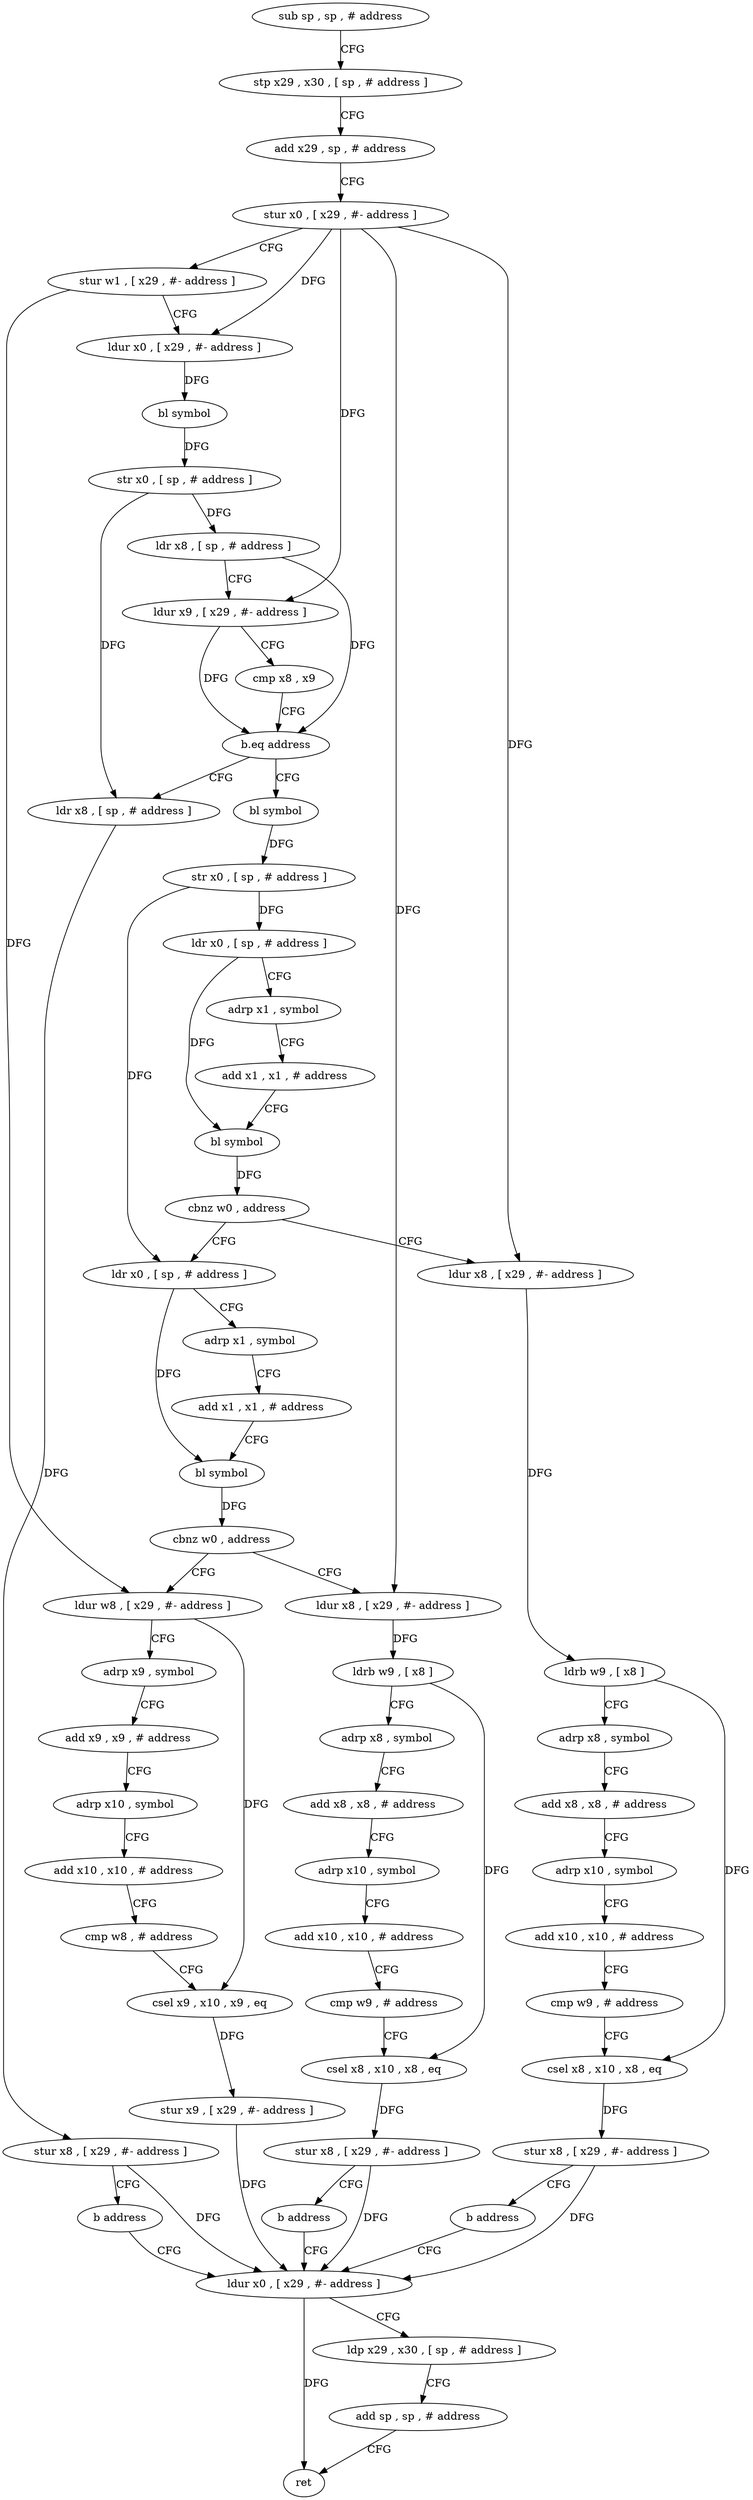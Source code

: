 digraph "func" {
"4282232" [label = "sub sp , sp , # address" ]
"4282236" [label = "stp x29 , x30 , [ sp , # address ]" ]
"4282240" [label = "add x29 , sp , # address" ]
"4282244" [label = "stur x0 , [ x29 , #- address ]" ]
"4282248" [label = "stur w1 , [ x29 , #- address ]" ]
"4282252" [label = "ldur x0 , [ x29 , #- address ]" ]
"4282256" [label = "bl symbol" ]
"4282260" [label = "str x0 , [ sp , # address ]" ]
"4282264" [label = "ldr x8 , [ sp , # address ]" ]
"4282268" [label = "ldur x9 , [ x29 , #- address ]" ]
"4282272" [label = "cmp x8 , x9" ]
"4282276" [label = "b.eq address" ]
"4282292" [label = "bl symbol" ]
"4282280" [label = "ldr x8 , [ sp , # address ]" ]
"4282296" [label = "str x0 , [ sp , # address ]" ]
"4282300" [label = "ldr x0 , [ sp , # address ]" ]
"4282304" [label = "adrp x1 , symbol" ]
"4282308" [label = "add x1 , x1 , # address" ]
"4282312" [label = "bl symbol" ]
"4282316" [label = "cbnz w0 , address" ]
"4282360" [label = "ldr x0 , [ sp , # address ]" ]
"4282320" [label = "ldur x8 , [ x29 , #- address ]" ]
"4282284" [label = "stur x8 , [ x29 , #- address ]" ]
"4282288" [label = "b address" ]
"4282452" [label = "ldur x0 , [ x29 , #- address ]" ]
"4282364" [label = "adrp x1 , symbol" ]
"4282368" [label = "add x1 , x1 , # address" ]
"4282372" [label = "bl symbol" ]
"4282376" [label = "cbnz w0 , address" ]
"4282420" [label = "ldur w8 , [ x29 , #- address ]" ]
"4282380" [label = "ldur x8 , [ x29 , #- address ]" ]
"4282324" [label = "ldrb w9 , [ x8 ]" ]
"4282328" [label = "adrp x8 , symbol" ]
"4282332" [label = "add x8 , x8 , # address" ]
"4282336" [label = "adrp x10 , symbol" ]
"4282340" [label = "add x10 , x10 , # address" ]
"4282344" [label = "cmp w9 , # address" ]
"4282348" [label = "csel x8 , x10 , x8 , eq" ]
"4282352" [label = "stur x8 , [ x29 , #- address ]" ]
"4282356" [label = "b address" ]
"4282456" [label = "ldp x29 , x30 , [ sp , # address ]" ]
"4282460" [label = "add sp , sp , # address" ]
"4282464" [label = "ret" ]
"4282424" [label = "adrp x9 , symbol" ]
"4282428" [label = "add x9 , x9 , # address" ]
"4282432" [label = "adrp x10 , symbol" ]
"4282436" [label = "add x10 , x10 , # address" ]
"4282440" [label = "cmp w8 , # address" ]
"4282444" [label = "csel x9 , x10 , x9 , eq" ]
"4282448" [label = "stur x9 , [ x29 , #- address ]" ]
"4282384" [label = "ldrb w9 , [ x8 ]" ]
"4282388" [label = "adrp x8 , symbol" ]
"4282392" [label = "add x8 , x8 , # address" ]
"4282396" [label = "adrp x10 , symbol" ]
"4282400" [label = "add x10 , x10 , # address" ]
"4282404" [label = "cmp w9 , # address" ]
"4282408" [label = "csel x8 , x10 , x8 , eq" ]
"4282412" [label = "stur x8 , [ x29 , #- address ]" ]
"4282416" [label = "b address" ]
"4282232" -> "4282236" [ label = "CFG" ]
"4282236" -> "4282240" [ label = "CFG" ]
"4282240" -> "4282244" [ label = "CFG" ]
"4282244" -> "4282248" [ label = "CFG" ]
"4282244" -> "4282252" [ label = "DFG" ]
"4282244" -> "4282268" [ label = "DFG" ]
"4282244" -> "4282320" [ label = "DFG" ]
"4282244" -> "4282380" [ label = "DFG" ]
"4282248" -> "4282252" [ label = "CFG" ]
"4282248" -> "4282420" [ label = "DFG" ]
"4282252" -> "4282256" [ label = "DFG" ]
"4282256" -> "4282260" [ label = "DFG" ]
"4282260" -> "4282264" [ label = "DFG" ]
"4282260" -> "4282280" [ label = "DFG" ]
"4282264" -> "4282268" [ label = "CFG" ]
"4282264" -> "4282276" [ label = "DFG" ]
"4282268" -> "4282272" [ label = "CFG" ]
"4282268" -> "4282276" [ label = "DFG" ]
"4282272" -> "4282276" [ label = "CFG" ]
"4282276" -> "4282292" [ label = "CFG" ]
"4282276" -> "4282280" [ label = "CFG" ]
"4282292" -> "4282296" [ label = "DFG" ]
"4282280" -> "4282284" [ label = "DFG" ]
"4282296" -> "4282300" [ label = "DFG" ]
"4282296" -> "4282360" [ label = "DFG" ]
"4282300" -> "4282304" [ label = "CFG" ]
"4282300" -> "4282312" [ label = "DFG" ]
"4282304" -> "4282308" [ label = "CFG" ]
"4282308" -> "4282312" [ label = "CFG" ]
"4282312" -> "4282316" [ label = "DFG" ]
"4282316" -> "4282360" [ label = "CFG" ]
"4282316" -> "4282320" [ label = "CFG" ]
"4282360" -> "4282364" [ label = "CFG" ]
"4282360" -> "4282372" [ label = "DFG" ]
"4282320" -> "4282324" [ label = "DFG" ]
"4282284" -> "4282288" [ label = "CFG" ]
"4282284" -> "4282452" [ label = "DFG" ]
"4282288" -> "4282452" [ label = "CFG" ]
"4282452" -> "4282456" [ label = "CFG" ]
"4282452" -> "4282464" [ label = "DFG" ]
"4282364" -> "4282368" [ label = "CFG" ]
"4282368" -> "4282372" [ label = "CFG" ]
"4282372" -> "4282376" [ label = "DFG" ]
"4282376" -> "4282420" [ label = "CFG" ]
"4282376" -> "4282380" [ label = "CFG" ]
"4282420" -> "4282424" [ label = "CFG" ]
"4282420" -> "4282444" [ label = "DFG" ]
"4282380" -> "4282384" [ label = "DFG" ]
"4282324" -> "4282328" [ label = "CFG" ]
"4282324" -> "4282348" [ label = "DFG" ]
"4282328" -> "4282332" [ label = "CFG" ]
"4282332" -> "4282336" [ label = "CFG" ]
"4282336" -> "4282340" [ label = "CFG" ]
"4282340" -> "4282344" [ label = "CFG" ]
"4282344" -> "4282348" [ label = "CFG" ]
"4282348" -> "4282352" [ label = "DFG" ]
"4282352" -> "4282356" [ label = "CFG" ]
"4282352" -> "4282452" [ label = "DFG" ]
"4282356" -> "4282452" [ label = "CFG" ]
"4282456" -> "4282460" [ label = "CFG" ]
"4282460" -> "4282464" [ label = "CFG" ]
"4282424" -> "4282428" [ label = "CFG" ]
"4282428" -> "4282432" [ label = "CFG" ]
"4282432" -> "4282436" [ label = "CFG" ]
"4282436" -> "4282440" [ label = "CFG" ]
"4282440" -> "4282444" [ label = "CFG" ]
"4282444" -> "4282448" [ label = "DFG" ]
"4282448" -> "4282452" [ label = "DFG" ]
"4282384" -> "4282388" [ label = "CFG" ]
"4282384" -> "4282408" [ label = "DFG" ]
"4282388" -> "4282392" [ label = "CFG" ]
"4282392" -> "4282396" [ label = "CFG" ]
"4282396" -> "4282400" [ label = "CFG" ]
"4282400" -> "4282404" [ label = "CFG" ]
"4282404" -> "4282408" [ label = "CFG" ]
"4282408" -> "4282412" [ label = "DFG" ]
"4282412" -> "4282416" [ label = "CFG" ]
"4282412" -> "4282452" [ label = "DFG" ]
"4282416" -> "4282452" [ label = "CFG" ]
}
